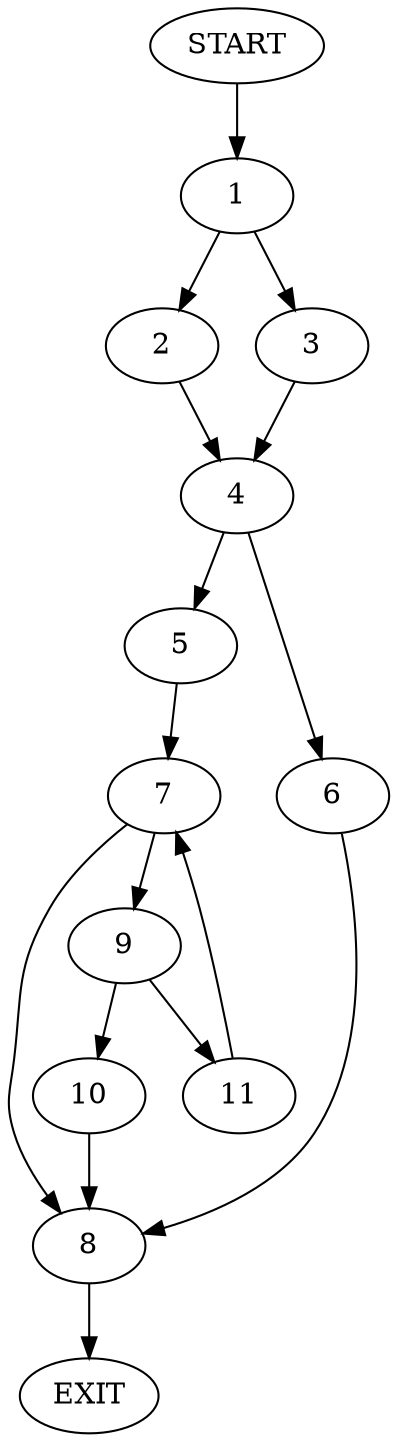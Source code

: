 digraph {
0 [label="START"]
12 [label="EXIT"]
0 -> 1
1 -> 2
1 -> 3
3 -> 4
2 -> 4
4 -> 5
4 -> 6
5 -> 7
6 -> 8
8 -> 12
7 -> 9
7 -> 8
9 -> 10
9 -> 11
11 -> 7
10 -> 8
}
